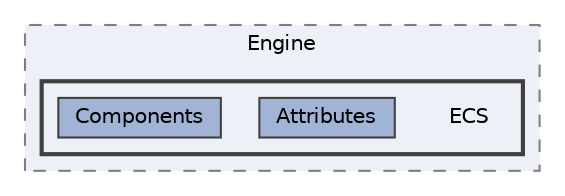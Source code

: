 digraph "C:/Users/danpe/Desktop/Coding/Personal/C#/Game Engine/Engine/ECS"
{
 // LATEX_PDF_SIZE
  bgcolor="transparent";
  edge [fontname=Helvetica,fontsize=10,labelfontname=Helvetica,labelfontsize=10];
  node [fontname=Helvetica,fontsize=10,shape=box,height=0.2,width=0.4];
  compound=true
  subgraph clusterdir_0956fd3da6bab4d93bbb89467d76f820 {
    graph [ bgcolor="#edf0f7", pencolor="grey50", label="Engine", fontname=Helvetica,fontsize=10 style="filled,dashed", URL="dir_0956fd3da6bab4d93bbb89467d76f820.html",tooltip=""]
  subgraph clusterdir_e9a606da3c88f8fda7cea3ca3dd9e4bb {
    graph [ bgcolor="#edf0f7", pencolor="grey25", label="", fontname=Helvetica,fontsize=10 style="filled,bold", URL="dir_e9a606da3c88f8fda7cea3ca3dd9e4bb.html",tooltip=""]
    dir_e9a606da3c88f8fda7cea3ca3dd9e4bb [shape=plaintext, label="ECS"];
  dir_3d2d0c52e64af9d1a265da06257170e2 [label="Attributes", fillcolor="#a2b4d6", color="grey25", style="filled", URL="dir_3d2d0c52e64af9d1a265da06257170e2.html",tooltip=""];
  dir_1baa821f8677f60763256c4c119cca36 [label="Components", fillcolor="#a2b4d6", color="grey25", style="filled", URL="dir_1baa821f8677f60763256c4c119cca36.html",tooltip=""];
  }
  }
}
